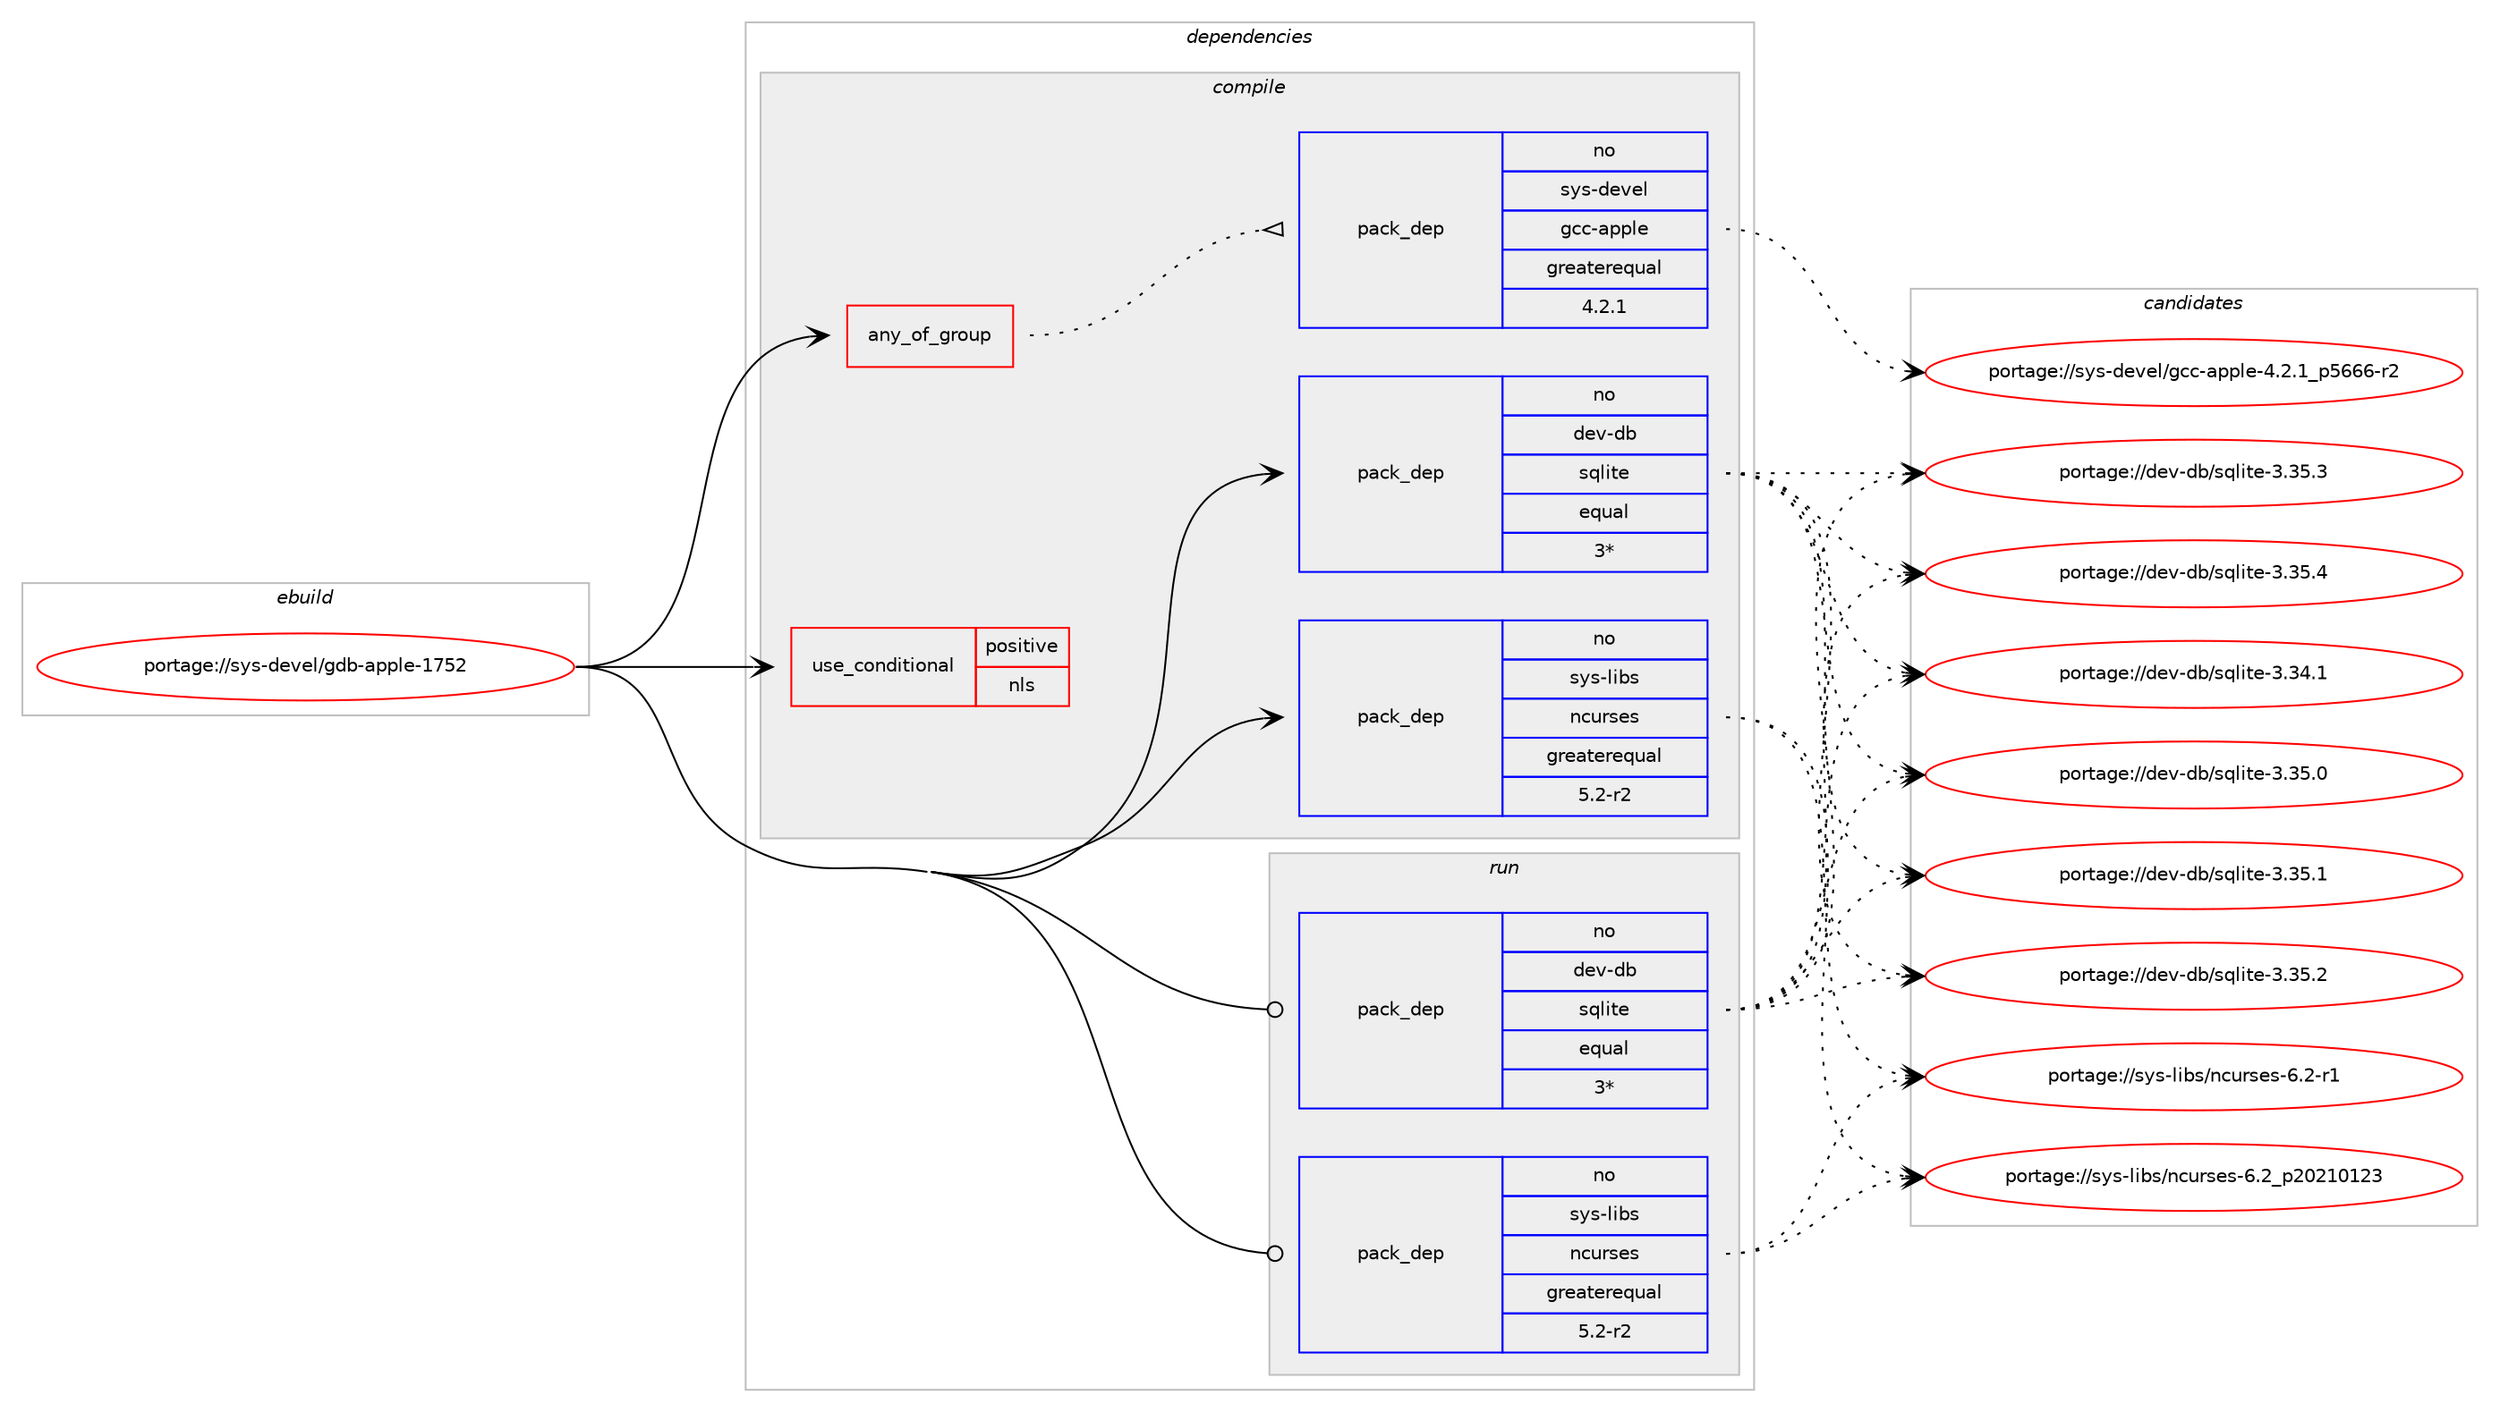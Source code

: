 digraph prolog {

# *************
# Graph options
# *************

newrank=true;
concentrate=true;
compound=true;
graph [rankdir=LR,fontname=Helvetica,fontsize=10,ranksep=1.5];#, ranksep=2.5, nodesep=0.2];
edge  [arrowhead=vee];
node  [fontname=Helvetica,fontsize=10];

# **********
# The ebuild
# **********

subgraph cluster_leftcol {
color=gray;
rank=same;
label=<<i>ebuild</i>>;
id [label="portage://sys-devel/gdb-apple-1752", color=red, width=4, href="../sys-devel/gdb-apple-1752.svg"];
}

# ****************
# The dependencies
# ****************

subgraph cluster_midcol {
color=gray;
label=<<i>dependencies</i>>;
subgraph cluster_compile {
fillcolor="#eeeeee";
style=filled;
label=<<i>compile</i>>;
subgraph any37 {
dependency2934 [label=<<TABLE BORDER="0" CELLBORDER="1" CELLSPACING="0" CELLPADDING="4"><TR><TD CELLPADDING="10">any_of_group</TD></TR></TABLE>>, shape=none, color=red];subgraph pack1809 {
dependency2935 [label=<<TABLE BORDER="0" CELLBORDER="1" CELLSPACING="0" CELLPADDING="4" WIDTH="220"><TR><TD ROWSPAN="6" CELLPADDING="30">pack_dep</TD></TR><TR><TD WIDTH="110">no</TD></TR><TR><TD>sys-devel</TD></TR><TR><TD>gcc-apple</TD></TR><TR><TD>greaterequal</TD></TR><TR><TD>4.2.1</TD></TR></TABLE>>, shape=none, color=blue];
}
dependency2934:e -> dependency2935:w [weight=20,style="dotted",arrowhead="oinv"];
# *** BEGIN UNKNOWN DEPENDENCY TYPE (TODO) ***
# dependency2934 -> package_dependency(portage://sys-devel/gdb-apple-1752,install,no,sys-devel,llvm,none,[,,],any_different_slot,[])
# *** END UNKNOWN DEPENDENCY TYPE (TODO) ***

}
id:e -> dependency2934:w [weight=20,style="solid",arrowhead="vee"];
subgraph cond1090 {
dependency2936 [label=<<TABLE BORDER="0" CELLBORDER="1" CELLSPACING="0" CELLPADDING="4"><TR><TD ROWSPAN="3" CELLPADDING="10">use_conditional</TD></TR><TR><TD>positive</TD></TR><TR><TD>nls</TD></TR></TABLE>>, shape=none, color=red];
# *** BEGIN UNKNOWN DEPENDENCY TYPE (TODO) ***
# dependency2936 -> package_dependency(portage://sys-devel/gdb-apple-1752,install,no,sys-devel,gettext,none,[,,],[],[])
# *** END UNKNOWN DEPENDENCY TYPE (TODO) ***

}
id:e -> dependency2936:w [weight=20,style="solid",arrowhead="vee"];
subgraph pack1810 {
dependency2937 [label=<<TABLE BORDER="0" CELLBORDER="1" CELLSPACING="0" CELLPADDING="4" WIDTH="220"><TR><TD ROWSPAN="6" CELLPADDING="30">pack_dep</TD></TR><TR><TD WIDTH="110">no</TD></TR><TR><TD>dev-db</TD></TR><TR><TD>sqlite</TD></TR><TR><TD>equal</TD></TR><TR><TD>3*</TD></TR></TABLE>>, shape=none, color=blue];
}
id:e -> dependency2937:w [weight=20,style="solid",arrowhead="vee"];
subgraph pack1811 {
dependency2938 [label=<<TABLE BORDER="0" CELLBORDER="1" CELLSPACING="0" CELLPADDING="4" WIDTH="220"><TR><TD ROWSPAN="6" CELLPADDING="30">pack_dep</TD></TR><TR><TD WIDTH="110">no</TD></TR><TR><TD>sys-libs</TD></TR><TR><TD>ncurses</TD></TR><TR><TD>greaterequal</TD></TR><TR><TD>5.2-r2</TD></TR></TABLE>>, shape=none, color=blue];
}
id:e -> dependency2938:w [weight=20,style="solid",arrowhead="vee"];
# *** BEGIN UNKNOWN DEPENDENCY TYPE (TODO) ***
# id -> package_dependency(portage://sys-devel/gdb-apple-1752,install,no,sys-libs,readline,none,[,,],[slot(0),equal],[])
# *** END UNKNOWN DEPENDENCY TYPE (TODO) ***

}
subgraph cluster_compileandrun {
fillcolor="#eeeeee";
style=filled;
label=<<i>compile and run</i>>;
}
subgraph cluster_run {
fillcolor="#eeeeee";
style=filled;
label=<<i>run</i>>;
subgraph pack1812 {
dependency2939 [label=<<TABLE BORDER="0" CELLBORDER="1" CELLSPACING="0" CELLPADDING="4" WIDTH="220"><TR><TD ROWSPAN="6" CELLPADDING="30">pack_dep</TD></TR><TR><TD WIDTH="110">no</TD></TR><TR><TD>dev-db</TD></TR><TR><TD>sqlite</TD></TR><TR><TD>equal</TD></TR><TR><TD>3*</TD></TR></TABLE>>, shape=none, color=blue];
}
id:e -> dependency2939:w [weight=20,style="solid",arrowhead="odot"];
subgraph pack1813 {
dependency2940 [label=<<TABLE BORDER="0" CELLBORDER="1" CELLSPACING="0" CELLPADDING="4" WIDTH="220"><TR><TD ROWSPAN="6" CELLPADDING="30">pack_dep</TD></TR><TR><TD WIDTH="110">no</TD></TR><TR><TD>sys-libs</TD></TR><TR><TD>ncurses</TD></TR><TR><TD>greaterequal</TD></TR><TR><TD>5.2-r2</TD></TR></TABLE>>, shape=none, color=blue];
}
id:e -> dependency2940:w [weight=20,style="solid",arrowhead="odot"];
# *** BEGIN UNKNOWN DEPENDENCY TYPE (TODO) ***
# id -> package_dependency(portage://sys-devel/gdb-apple-1752,run,no,sys-libs,readline,none,[,,],[slot(0),equal],[])
# *** END UNKNOWN DEPENDENCY TYPE (TODO) ***

}
}

# **************
# The candidates
# **************

subgraph cluster_choices {
rank=same;
color=gray;
label=<<i>candidates</i>>;

subgraph choice1809 {
color=black;
nodesep=1;
choice11512111545100101118101108471039999459711211210810145524650464995112535454544511450 [label="portage://sys-devel/gcc-apple-4.2.1_p5666-r2", color=red, width=4,href="../sys-devel/gcc-apple-4.2.1_p5666-r2.svg"];
dependency2935:e -> choice11512111545100101118101108471039999459711211210810145524650464995112535454544511450:w [style=dotted,weight="100"];
}
subgraph choice1810 {
color=black;
nodesep=1;
choice10010111845100984711511310810511610145514651524649 [label="portage://dev-db/sqlite-3.34.1", color=red, width=4,href="../dev-db/sqlite-3.34.1.svg"];
choice10010111845100984711511310810511610145514651534648 [label="portage://dev-db/sqlite-3.35.0", color=red, width=4,href="../dev-db/sqlite-3.35.0.svg"];
choice10010111845100984711511310810511610145514651534649 [label="portage://dev-db/sqlite-3.35.1", color=red, width=4,href="../dev-db/sqlite-3.35.1.svg"];
choice10010111845100984711511310810511610145514651534650 [label="portage://dev-db/sqlite-3.35.2", color=red, width=4,href="../dev-db/sqlite-3.35.2.svg"];
choice10010111845100984711511310810511610145514651534651 [label="portage://dev-db/sqlite-3.35.3", color=red, width=4,href="../dev-db/sqlite-3.35.3.svg"];
choice10010111845100984711511310810511610145514651534652 [label="portage://dev-db/sqlite-3.35.4", color=red, width=4,href="../dev-db/sqlite-3.35.4.svg"];
dependency2937:e -> choice10010111845100984711511310810511610145514651524649:w [style=dotted,weight="100"];
dependency2937:e -> choice10010111845100984711511310810511610145514651534648:w [style=dotted,weight="100"];
dependency2937:e -> choice10010111845100984711511310810511610145514651534649:w [style=dotted,weight="100"];
dependency2937:e -> choice10010111845100984711511310810511610145514651534650:w [style=dotted,weight="100"];
dependency2937:e -> choice10010111845100984711511310810511610145514651534651:w [style=dotted,weight="100"];
dependency2937:e -> choice10010111845100984711511310810511610145514651534652:w [style=dotted,weight="100"];
}
subgraph choice1811 {
color=black;
nodesep=1;
choice11512111545108105981154711099117114115101115455446504511449 [label="portage://sys-libs/ncurses-6.2-r1", color=red, width=4,href="../sys-libs/ncurses-6.2-r1.svg"];
choice1151211154510810598115471109911711411510111545544650951125048504948495051 [label="portage://sys-libs/ncurses-6.2_p20210123", color=red, width=4,href="../sys-libs/ncurses-6.2_p20210123.svg"];
dependency2938:e -> choice11512111545108105981154711099117114115101115455446504511449:w [style=dotted,weight="100"];
dependency2938:e -> choice1151211154510810598115471109911711411510111545544650951125048504948495051:w [style=dotted,weight="100"];
}
subgraph choice1812 {
color=black;
nodesep=1;
choice10010111845100984711511310810511610145514651524649 [label="portage://dev-db/sqlite-3.34.1", color=red, width=4,href="../dev-db/sqlite-3.34.1.svg"];
choice10010111845100984711511310810511610145514651534648 [label="portage://dev-db/sqlite-3.35.0", color=red, width=4,href="../dev-db/sqlite-3.35.0.svg"];
choice10010111845100984711511310810511610145514651534649 [label="portage://dev-db/sqlite-3.35.1", color=red, width=4,href="../dev-db/sqlite-3.35.1.svg"];
choice10010111845100984711511310810511610145514651534650 [label="portage://dev-db/sqlite-3.35.2", color=red, width=4,href="../dev-db/sqlite-3.35.2.svg"];
choice10010111845100984711511310810511610145514651534651 [label="portage://dev-db/sqlite-3.35.3", color=red, width=4,href="../dev-db/sqlite-3.35.3.svg"];
choice10010111845100984711511310810511610145514651534652 [label="portage://dev-db/sqlite-3.35.4", color=red, width=4,href="../dev-db/sqlite-3.35.4.svg"];
dependency2939:e -> choice10010111845100984711511310810511610145514651524649:w [style=dotted,weight="100"];
dependency2939:e -> choice10010111845100984711511310810511610145514651534648:w [style=dotted,weight="100"];
dependency2939:e -> choice10010111845100984711511310810511610145514651534649:w [style=dotted,weight="100"];
dependency2939:e -> choice10010111845100984711511310810511610145514651534650:w [style=dotted,weight="100"];
dependency2939:e -> choice10010111845100984711511310810511610145514651534651:w [style=dotted,weight="100"];
dependency2939:e -> choice10010111845100984711511310810511610145514651534652:w [style=dotted,weight="100"];
}
subgraph choice1813 {
color=black;
nodesep=1;
choice11512111545108105981154711099117114115101115455446504511449 [label="portage://sys-libs/ncurses-6.2-r1", color=red, width=4,href="../sys-libs/ncurses-6.2-r1.svg"];
choice1151211154510810598115471109911711411510111545544650951125048504948495051 [label="portage://sys-libs/ncurses-6.2_p20210123", color=red, width=4,href="../sys-libs/ncurses-6.2_p20210123.svg"];
dependency2940:e -> choice11512111545108105981154711099117114115101115455446504511449:w [style=dotted,weight="100"];
dependency2940:e -> choice1151211154510810598115471109911711411510111545544650951125048504948495051:w [style=dotted,weight="100"];
}
}

}
